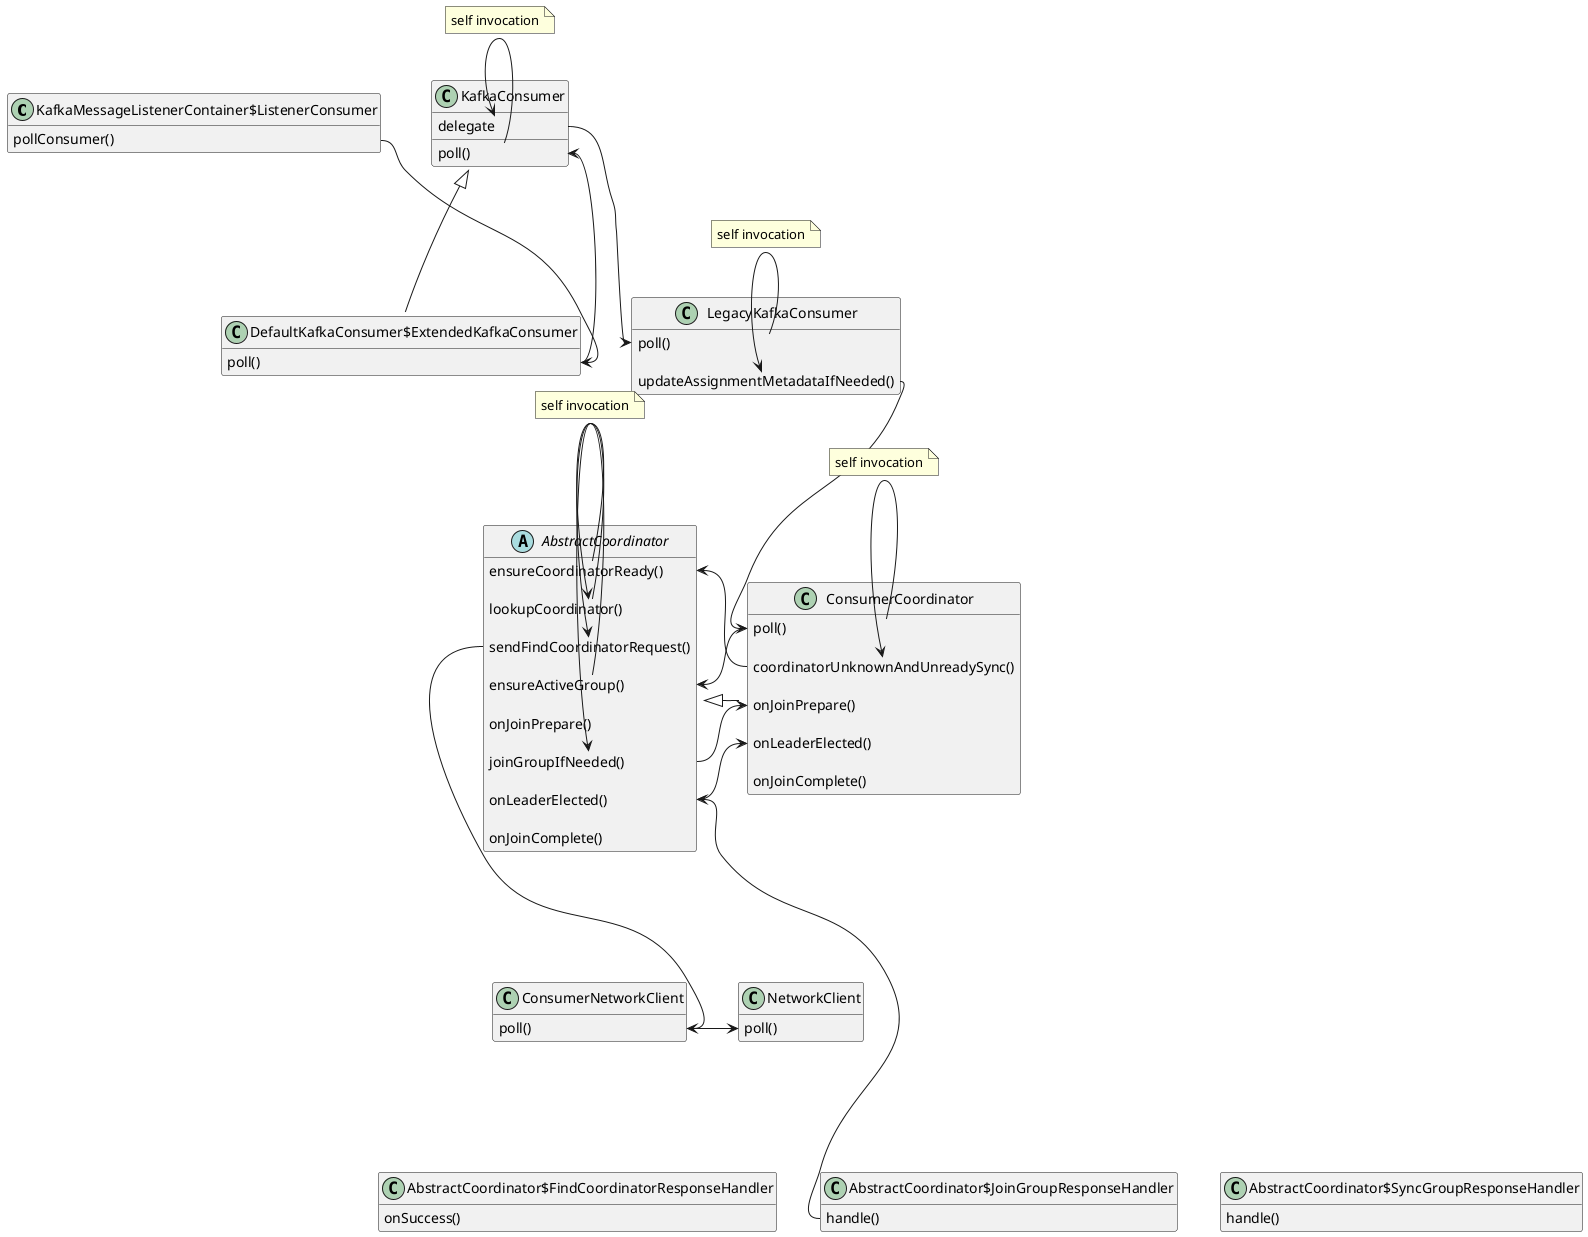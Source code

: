 @startuml
class KafkaMessageListenerContainer$ListenerConsumer {
 {method} pollConsumer()
}

class DefaultKafkaConsumer$ExtendedKafkaConsumer {
 {method} poll()
}

class KafkaConsumer {
 {field} delegate
 {method} poll()
}

class LegacyKafkaConsumer {
 {method} poll()
 {method}
 {method} updateAssignmentMetadataIfNeeded()
}

class ConsumerCoordinator {
 {method} poll()
 {method}
 {method} coordinatorUnknownAndUnreadySync()
 {method}
 {method} onJoinPrepare()
 {method}
 {method} onLeaderElected()
 {method}
 {method} onJoinComplete()
}
'
abstract class AbstractCoordinator {
 {method} ensureCoordinatorReady()
 {method}
 {method} lookupCoordinator()
 {method}
 {method} sendFindCoordinatorRequest()
 {method}
 {method} ensureActiveGroup()
 {method}
 {method} onJoinPrepare()
 {method}
 {method} joinGroupIfNeeded()
 {method}
 {method} onLeaderElected()
 {method}
 {method} onJoinComplete()
}

class ConsumerNetworkClient {
 {method} poll()
}

class NetworkClient {
 {method} poll()
}

class AbstractCoordinator$FindCoordinatorResponseHandler {
 {method} onSuccess()
}

class AbstractCoordinator$JoinGroupResponseHandler {
 {method} handle()
}

class AbstractCoordinator$SyncGroupResponseHandler {
 {method} handle()
}

'Hide options
hide empty fields

'Extends and Implements
KafkaConsumer <|-- DefaultKafkaConsumer$ExtendedKafkaConsumer
AbstractCoordinator <|-- ConsumerCoordinator

'Call Directions
KafkaMessageListenerContainer$ListenerConsumer::pollConsumer --> DefaultKafkaConsumer$ExtendedKafkaConsumer::poll
DefaultKafkaConsumer$ExtendedKafkaConsumer::poll --> KafkaConsumer::poll
KafkaConsumer::poll -> KafkaConsumer::delegate
note on link: self invocation
KafkaConsumer::delegate -> LegacyKafkaConsumer::poll
LegacyKafkaConsumer::poll -> LegacyKafkaConsumer::updateAssignmentMetadataIfNeeded
note on link: self invocation
LegacyKafkaConsumer::updateAssignmentMetadataIfNeeded -> ConsumerCoordinator::poll
ConsumerCoordinator::poll -> ConsumerCoordinator::coordinatorUnknownAndUnreadySync
note right on link: self invocation
ConsumerCoordinator::coordinatorUnknownAndUnreadySync -> AbstractCoordinator::ensureCoordinatorReady
AbstractCoordinator::ensureCoordinatorReady -> AbstractCoordinator::lookupCoordinator
note on link: self invocation
AbstractCoordinator::lookupCoordinator -> AbstractCoordinator::sendFindCoordinatorRequest
AbstractCoordinator::sendFindCoordinatorRequest -> ConsumerNetworkClient::poll
ConsumerNetworkClient::poll -> NetworkClient::poll
ConsumerCoordinator::poll -> AbstractCoordinator::ensureActiveGroup
AbstractCoordinator::ensureActiveGroup -> AbstractCoordinator::joinGroupIfNeeded
AbstractCoordinator::joinGroupIfNeeded -> ConsumerCoordinator::onJoinPrepare
AbstractCoordinator$JoinGroupResponseHandler::handle -> AbstractCoordinator::onLeaderElected
AbstractCoordinator::onLeaderElected -> ConsumerCoordinator::onLeaderElected

'Setting Layout
together {
  class KafkaMessageListenerContainer$ListenerConsumer
}
together {
  class KafkaConsumer
}
together {
  class DefaultKafkaConsumer$ExtendedKafkaConsumer
  class LegacyKafkaConsumer
}
together {
  abstract class AbstractCoordinator
}
together {
  class ConsumerCoordinator
}
together {
  class ConsumerNetworkClient
}
together {
  class NetworkClient
}
together {
  class AbstractCoordinator$FindCoordinatorResponseHandler
  class AbstractCoordinator$JoinGroupResponseHandler
  class AbstractCoordinator$SyncGroupResponseHandler
}
KafkaMessageListenerContainer$ListenerConsumer -[hidden]> KafkaConsumer
KafkaConsumer -[hidden]--> DefaultKafkaConsumer$ExtendedKafkaConsumer
DefaultKafkaConsumer$ExtendedKafkaConsumer -[hidden] LegacyKafkaConsumer
LegacyKafkaConsumer -[hidden]--> AbstractCoordinator
AbstractCoordinator -[hidden]--> ConsumerCoordinator
ConsumerCoordinator -[hidden]--> ConsumerNetworkClient
ConsumerNetworkClient -[hidden]--> NetworkClient
NetworkClient -[hidden]--> AbstractCoordinator$FindCoordinatorResponseHandler
AbstractCoordinator$FindCoordinatorResponseHandler -[hidden] AbstractCoordinator$JoinGroupResponseHandler
AbstractCoordinator$JoinGroupResponseHandler -[hidden] AbstractCoordinator$SyncGroupResponseHandler

@enduml
